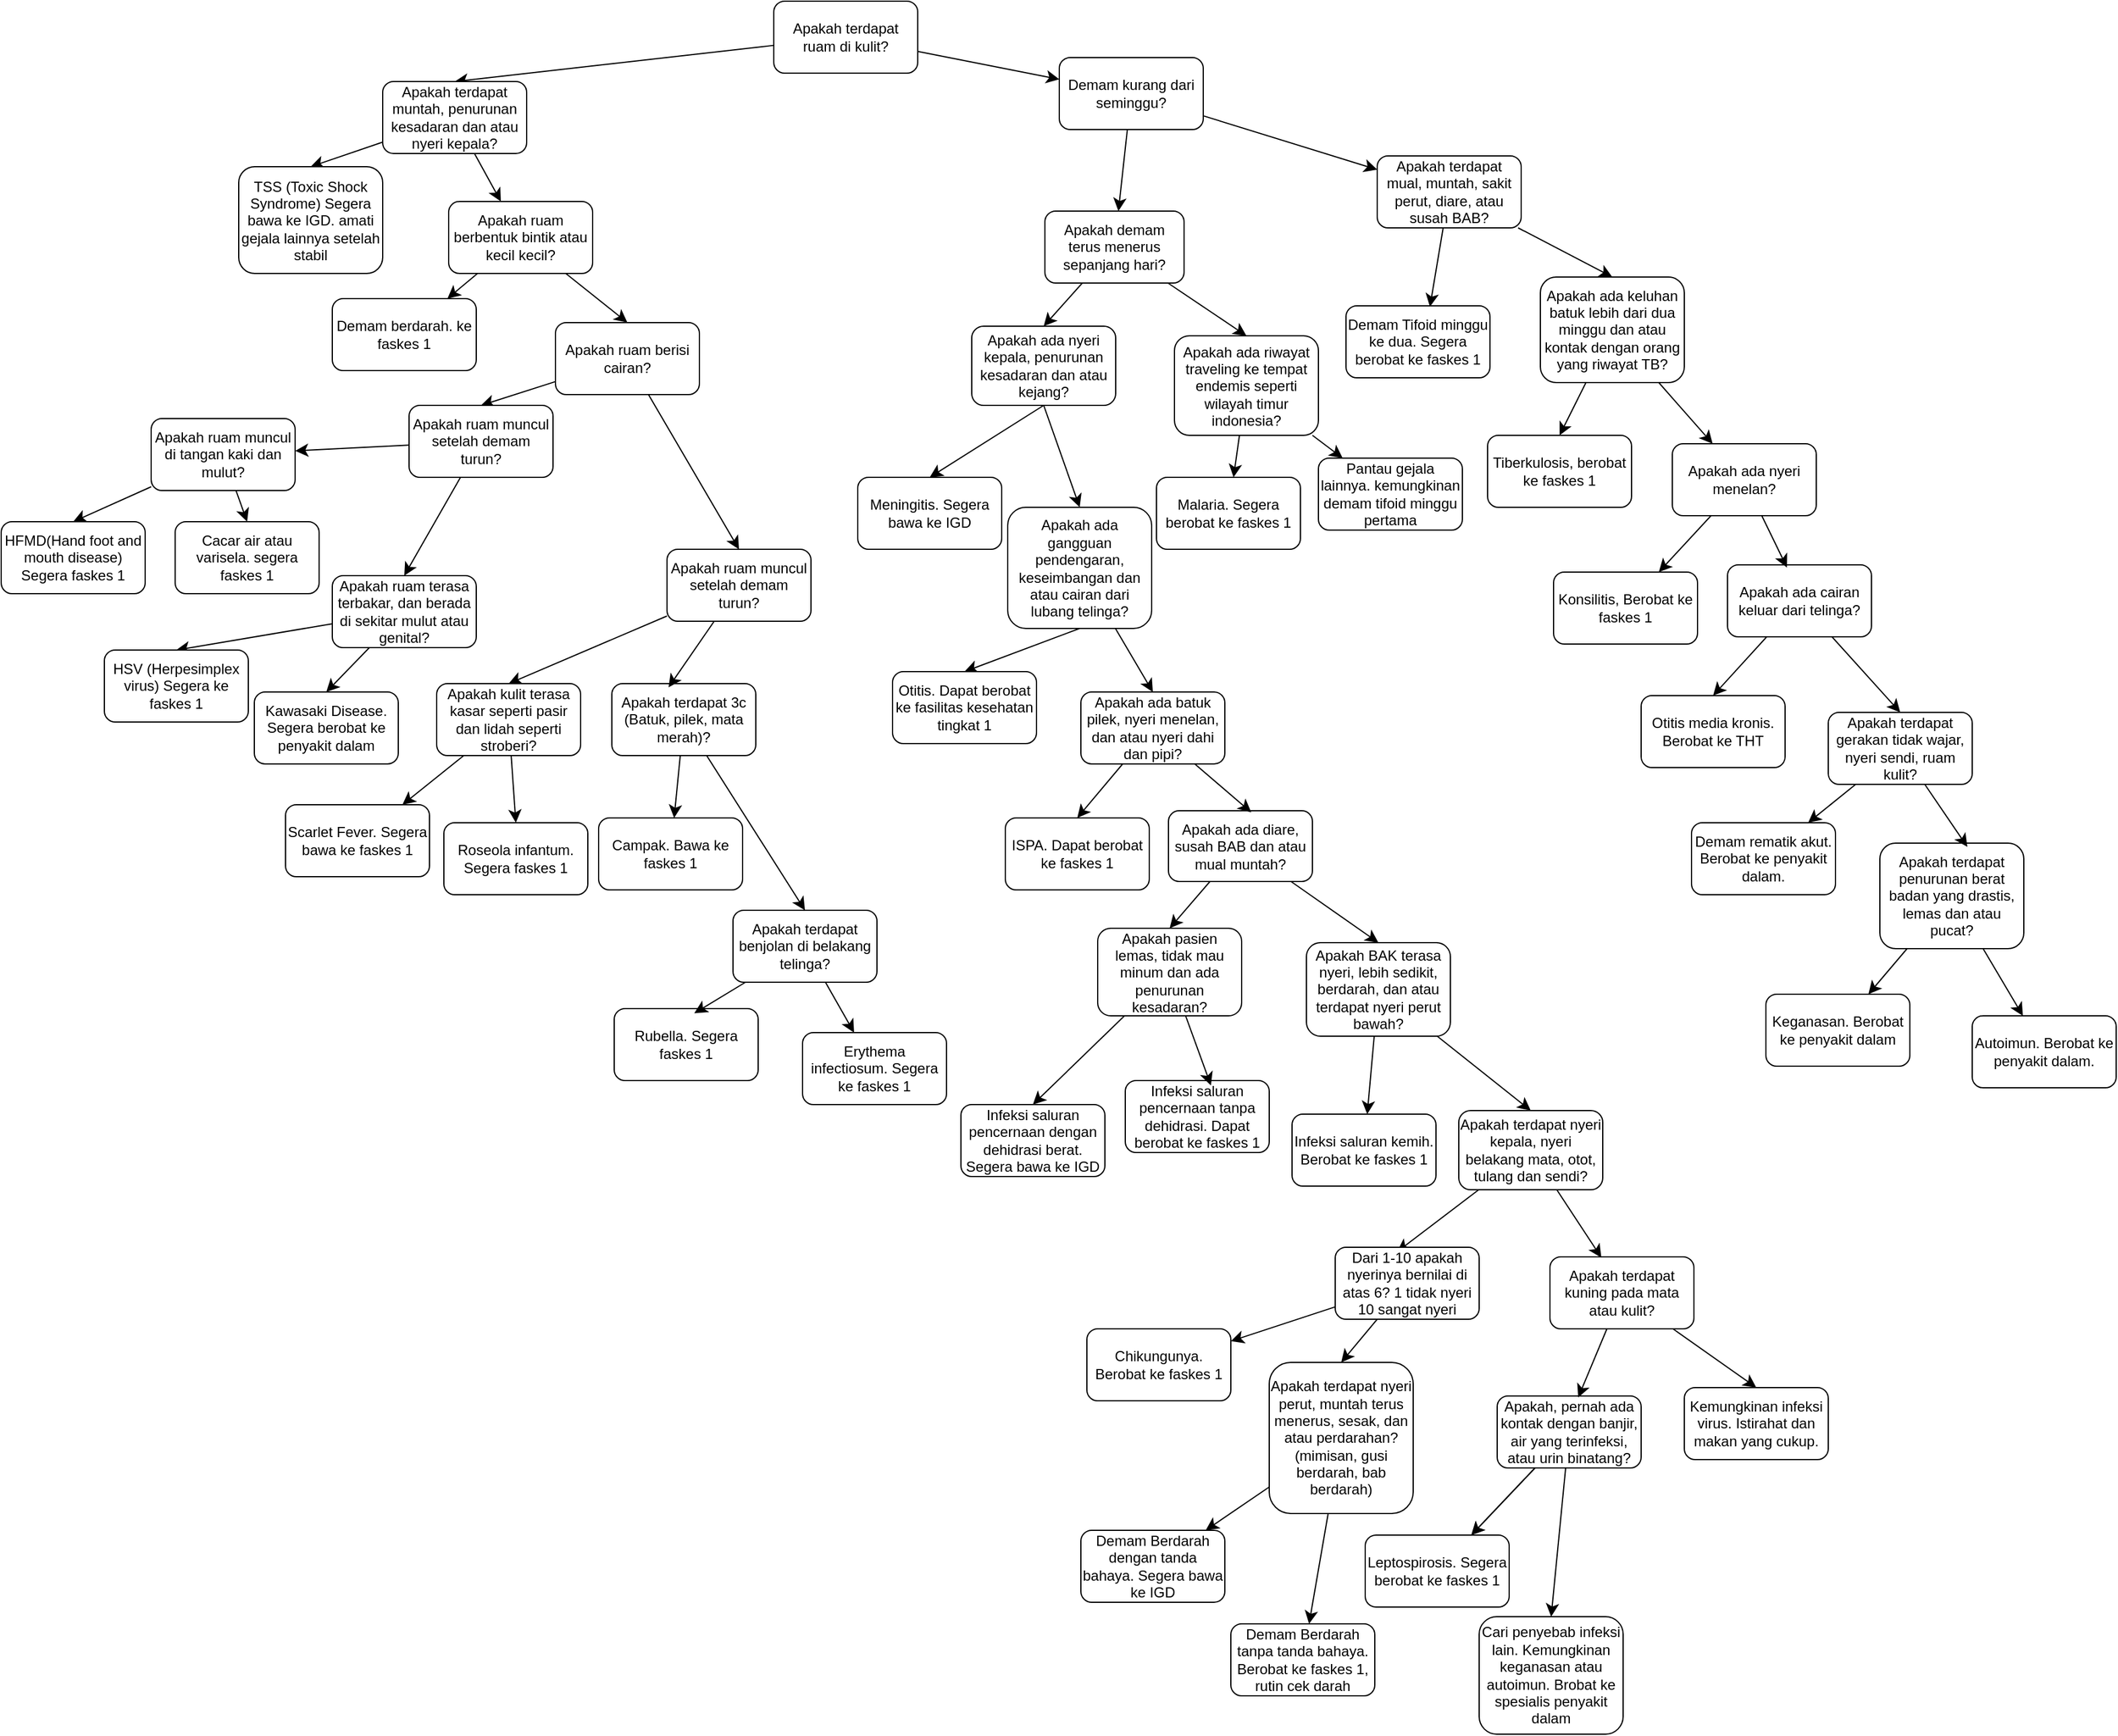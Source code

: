 <mxfile version="27.0.6">
  <diagram name="Page-1" id="hPRf1ZRXTt6KbThM8HfA">
    <mxGraphModel dx="2080" dy="1935" grid="0" gridSize="10" guides="1" tooltips="1" connect="1" arrows="1" fold="1" page="0" pageScale="1" pageWidth="850" pageHeight="1100" math="0" shadow="0">
      <root>
        <mxCell id="0" />
        <mxCell id="1" parent="0" />
        <mxCell id="6hVGUgSfzXovcDmSTl_J-77" style="edgeStyle=none;curved=1;rounded=0;orthogonalLoop=1;jettySize=auto;html=1;fontSize=12;startSize=8;endSize=8;" edge="1" parent="1" source="6hVGUgSfzXovcDmSTl_J-1" target="6hVGUgSfzXovcDmSTl_J-2">
          <mxGeometry relative="1" as="geometry" />
        </mxCell>
        <mxCell id="6hVGUgSfzXovcDmSTl_J-80" style="edgeStyle=none;curved=1;rounded=0;orthogonalLoop=1;jettySize=auto;html=1;fontSize=12;startSize=8;endSize=8;" edge="1" parent="1" source="6hVGUgSfzXovcDmSTl_J-1" target="6hVGUgSfzXovcDmSTl_J-78">
          <mxGeometry relative="1" as="geometry" />
        </mxCell>
        <mxCell id="6hVGUgSfzXovcDmSTl_J-1" value="Demam kurang dari seminggu?" style="rounded=1;whiteSpace=wrap;html=1;" vertex="1" parent="1">
          <mxGeometry x="137" y="-231" width="120" height="60" as="geometry" />
        </mxCell>
        <mxCell id="6hVGUgSfzXovcDmSTl_J-13" style="edgeStyle=none;curved=1;rounded=0;orthogonalLoop=1;jettySize=auto;html=1;entryX=0.5;entryY=0;entryDx=0;entryDy=0;fontSize=12;startSize=8;endSize=8;" edge="1" parent="1" source="6hVGUgSfzXovcDmSTl_J-2" target="6hVGUgSfzXovcDmSTl_J-12">
          <mxGeometry relative="1" as="geometry" />
        </mxCell>
        <mxCell id="6hVGUgSfzXovcDmSTl_J-66" style="edgeStyle=none;curved=1;rounded=0;orthogonalLoop=1;jettySize=auto;html=1;entryX=0.5;entryY=0;entryDx=0;entryDy=0;fontSize=12;startSize=8;endSize=8;" edge="1" parent="1" source="6hVGUgSfzXovcDmSTl_J-2" target="6hVGUgSfzXovcDmSTl_J-56">
          <mxGeometry relative="1" as="geometry" />
        </mxCell>
        <mxCell id="6hVGUgSfzXovcDmSTl_J-2" value="Apakah demam terus menerus sepanjang hari?" style="rounded=1;whiteSpace=wrap;html=1;" vertex="1" parent="1">
          <mxGeometry x="125" y="-103" width="116" height="60" as="geometry" />
        </mxCell>
        <mxCell id="6hVGUgSfzXovcDmSTl_J-16" style="edgeStyle=none;curved=1;rounded=0;orthogonalLoop=1;jettySize=auto;html=1;exitX=0.5;exitY=1;exitDx=0;exitDy=0;entryX=0.5;entryY=0;entryDx=0;entryDy=0;fontSize=12;startSize=8;endSize=8;" edge="1" parent="1" source="6hVGUgSfzXovcDmSTl_J-12" target="6hVGUgSfzXovcDmSTl_J-15">
          <mxGeometry relative="1" as="geometry" />
        </mxCell>
        <mxCell id="6hVGUgSfzXovcDmSTl_J-18" style="edgeStyle=none;curved=1;rounded=0;orthogonalLoop=1;jettySize=auto;html=1;entryX=0.5;entryY=0;entryDx=0;entryDy=0;fontSize=12;startSize=8;endSize=8;exitX=0.5;exitY=1;exitDx=0;exitDy=0;" edge="1" parent="1" source="6hVGUgSfzXovcDmSTl_J-12" target="6hVGUgSfzXovcDmSTl_J-17">
          <mxGeometry relative="1" as="geometry" />
        </mxCell>
        <mxCell id="6hVGUgSfzXovcDmSTl_J-12" value="Apakah ada nyeri kepala, penurunan kesadaran dan atau kejang?" style="rounded=1;whiteSpace=wrap;html=1;" vertex="1" parent="1">
          <mxGeometry x="64" y="-7" width="120" height="66" as="geometry" />
        </mxCell>
        <mxCell id="6hVGUgSfzXovcDmSTl_J-15" value="Meningitis. Segera bawa ke IGD" style="rounded=1;whiteSpace=wrap;html=1;" vertex="1" parent="1">
          <mxGeometry x="-31" y="119" width="120" height="60" as="geometry" />
        </mxCell>
        <mxCell id="6hVGUgSfzXovcDmSTl_J-20" style="edgeStyle=none;curved=1;rounded=0;orthogonalLoop=1;jettySize=auto;html=1;entryX=0.5;entryY=0;entryDx=0;entryDy=0;fontSize=12;startSize=8;endSize=8;exitX=0.5;exitY=1;exitDx=0;exitDy=0;" edge="1" parent="1" source="6hVGUgSfzXovcDmSTl_J-17" target="6hVGUgSfzXovcDmSTl_J-19">
          <mxGeometry relative="1" as="geometry" />
        </mxCell>
        <mxCell id="6hVGUgSfzXovcDmSTl_J-17" value="Apakah ada gangguan pendengaran, keseimbangan dan atau cairan dari lubang telinga?" style="rounded=1;whiteSpace=wrap;html=1;" vertex="1" parent="1">
          <mxGeometry x="94" y="144" width="120" height="101" as="geometry" />
        </mxCell>
        <mxCell id="6hVGUgSfzXovcDmSTl_J-19" value="Otitis. Dapat berobat ke fasilitas kesehatan tingkat 1" style="rounded=1;whiteSpace=wrap;html=1;" vertex="1" parent="1">
          <mxGeometry x="-2" y="281" width="120" height="60" as="geometry" />
        </mxCell>
        <mxCell id="6hVGUgSfzXovcDmSTl_J-24" style="edgeStyle=none;curved=1;rounded=0;orthogonalLoop=1;jettySize=auto;html=1;entryX=0.5;entryY=0;entryDx=0;entryDy=0;fontSize=12;startSize=8;endSize=8;" edge="1" parent="1" source="6hVGUgSfzXovcDmSTl_J-21" target="6hVGUgSfzXovcDmSTl_J-22">
          <mxGeometry relative="1" as="geometry" />
        </mxCell>
        <mxCell id="6hVGUgSfzXovcDmSTl_J-21" value="Apakah ada batuk pilek, nyeri menelan, dan atau nyeri dahi dan pipi?" style="rounded=1;whiteSpace=wrap;html=1;" vertex="1" parent="1">
          <mxGeometry x="155" y="298" width="120" height="60" as="geometry" />
        </mxCell>
        <mxCell id="6hVGUgSfzXovcDmSTl_J-22" value="ISPA. Dapat berobat ke faskes 1" style="rounded=1;whiteSpace=wrap;html=1;" vertex="1" parent="1">
          <mxGeometry x="92" y="403" width="120" height="60" as="geometry" />
        </mxCell>
        <mxCell id="6hVGUgSfzXovcDmSTl_J-23" style="edgeStyle=none;curved=1;rounded=0;orthogonalLoop=1;jettySize=auto;html=1;fontSize=12;startSize=8;endSize=8;entryX=0.5;entryY=0;entryDx=0;entryDy=0;" edge="1" parent="1" source="6hVGUgSfzXovcDmSTl_J-17" target="6hVGUgSfzXovcDmSTl_J-21">
          <mxGeometry relative="1" as="geometry">
            <mxPoint x="185" y="423" as="targetPoint" />
          </mxGeometry>
        </mxCell>
        <mxCell id="6hVGUgSfzXovcDmSTl_J-33" style="edgeStyle=none;curved=1;rounded=0;orthogonalLoop=1;jettySize=auto;html=1;entryX=0.5;entryY=0;entryDx=0;entryDy=0;fontSize=12;startSize=8;endSize=8;" edge="1" parent="1" source="6hVGUgSfzXovcDmSTl_J-25" target="6hVGUgSfzXovcDmSTl_J-26">
          <mxGeometry relative="1" as="geometry" />
        </mxCell>
        <mxCell id="6hVGUgSfzXovcDmSTl_J-35" style="edgeStyle=none;curved=1;rounded=0;orthogonalLoop=1;jettySize=auto;html=1;entryX=0.5;entryY=0;entryDx=0;entryDy=0;fontSize=12;startSize=8;endSize=8;" edge="1" parent="1" source="6hVGUgSfzXovcDmSTl_J-25" target="6hVGUgSfzXovcDmSTl_J-34">
          <mxGeometry relative="1" as="geometry" />
        </mxCell>
        <mxCell id="6hVGUgSfzXovcDmSTl_J-25" value="Apakah ada diare, susah BAB dan atau mual muntah?" style="rounded=1;whiteSpace=wrap;html=1;" vertex="1" parent="1">
          <mxGeometry x="228" y="397" width="120" height="59" as="geometry" />
        </mxCell>
        <mxCell id="6hVGUgSfzXovcDmSTl_J-30" style="edgeStyle=none;curved=1;rounded=0;orthogonalLoop=1;jettySize=auto;html=1;entryX=0.5;entryY=0;entryDx=0;entryDy=0;fontSize=12;startSize=8;endSize=8;" edge="1" parent="1" source="6hVGUgSfzXovcDmSTl_J-26" target="6hVGUgSfzXovcDmSTl_J-27">
          <mxGeometry relative="1" as="geometry" />
        </mxCell>
        <mxCell id="6hVGUgSfzXovcDmSTl_J-26" value="Apakah pasien lemas, tidak mau minum dan ada penurunan kesadaran?" style="rounded=1;whiteSpace=wrap;html=1;" vertex="1" parent="1">
          <mxGeometry x="169" y="495" width="120" height="73" as="geometry" />
        </mxCell>
        <mxCell id="6hVGUgSfzXovcDmSTl_J-27" value="Infeksi saluran pencernaan dengan dehidrasi berat. Segera bawa ke IGD" style="rounded=1;whiteSpace=wrap;html=1;" vertex="1" parent="1">
          <mxGeometry x="55" y="642" width="120" height="60" as="geometry" />
        </mxCell>
        <mxCell id="6hVGUgSfzXovcDmSTl_J-28" style="edgeStyle=none;curved=1;rounded=0;orthogonalLoop=1;jettySize=auto;html=1;entryX=0.575;entryY=0.023;entryDx=0;entryDy=0;entryPerimeter=0;fontSize=12;startSize=8;endSize=8;" edge="1" parent="1" source="6hVGUgSfzXovcDmSTl_J-21" target="6hVGUgSfzXovcDmSTl_J-25">
          <mxGeometry relative="1" as="geometry" />
        </mxCell>
        <mxCell id="6hVGUgSfzXovcDmSTl_J-29" value="Infeksi saluran pencernaan tanpa dehidrasi. Dapat berobat ke faskes 1" style="rounded=1;whiteSpace=wrap;html=1;" vertex="1" parent="1">
          <mxGeometry x="192" y="622" width="120" height="60" as="geometry" />
        </mxCell>
        <mxCell id="6hVGUgSfzXovcDmSTl_J-31" style="edgeStyle=none;curved=1;rounded=0;orthogonalLoop=1;jettySize=auto;html=1;entryX=0.595;entryY=0.067;entryDx=0;entryDy=0;entryPerimeter=0;fontSize=12;startSize=8;endSize=8;" edge="1" parent="1" source="6hVGUgSfzXovcDmSTl_J-26" target="6hVGUgSfzXovcDmSTl_J-29">
          <mxGeometry relative="1" as="geometry" />
        </mxCell>
        <mxCell id="6hVGUgSfzXovcDmSTl_J-37" style="edgeStyle=none;curved=1;rounded=0;orthogonalLoop=1;jettySize=auto;html=1;fontSize=12;startSize=8;endSize=8;" edge="1" parent="1" source="6hVGUgSfzXovcDmSTl_J-34" target="6hVGUgSfzXovcDmSTl_J-36">
          <mxGeometry relative="1" as="geometry" />
        </mxCell>
        <mxCell id="6hVGUgSfzXovcDmSTl_J-39" style="edgeStyle=none;curved=1;rounded=0;orthogonalLoop=1;jettySize=auto;html=1;entryX=0.5;entryY=0;entryDx=0;entryDy=0;fontSize=12;startSize=8;endSize=8;" edge="1" parent="1" source="6hVGUgSfzXovcDmSTl_J-34" target="6hVGUgSfzXovcDmSTl_J-38">
          <mxGeometry relative="1" as="geometry" />
        </mxCell>
        <mxCell id="6hVGUgSfzXovcDmSTl_J-34" value="Apakah BAK terasa nyeri, lebih sedikit, berdarah, dan atau terdapat nyeri perut bawah?" style="rounded=1;whiteSpace=wrap;html=1;" vertex="1" parent="1">
          <mxGeometry x="343" y="507" width="120" height="78" as="geometry" />
        </mxCell>
        <mxCell id="6hVGUgSfzXovcDmSTl_J-36" value="Infeksi saluran kemih. Berobat ke faskes 1" style="rounded=1;whiteSpace=wrap;html=1;" vertex="1" parent="1">
          <mxGeometry x="331" y="650" width="120" height="60" as="geometry" />
        </mxCell>
        <mxCell id="6hVGUgSfzXovcDmSTl_J-41" value="" style="edgeStyle=none;curved=1;rounded=0;orthogonalLoop=1;jettySize=auto;html=1;fontSize=12;startSize=8;endSize=8;entryX=0.43;entryY=0.063;entryDx=0;entryDy=0;entryPerimeter=0;" edge="1" parent="1" source="6hVGUgSfzXovcDmSTl_J-38" target="6hVGUgSfzXovcDmSTl_J-40">
          <mxGeometry relative="1" as="geometry" />
        </mxCell>
        <mxCell id="6hVGUgSfzXovcDmSTl_J-38" value="Apakah terdapat nyeri kepala, nyeri belakang mata, otot, tulang dan sendi?" style="rounded=1;whiteSpace=wrap;html=1;" vertex="1" parent="1">
          <mxGeometry x="470" y="647" width="120" height="66" as="geometry" />
        </mxCell>
        <mxCell id="6hVGUgSfzXovcDmSTl_J-43" value="" style="edgeStyle=none;curved=1;rounded=0;orthogonalLoop=1;jettySize=auto;html=1;fontSize=12;startSize=8;endSize=8;" edge="1" parent="1" source="6hVGUgSfzXovcDmSTl_J-40" target="6hVGUgSfzXovcDmSTl_J-42">
          <mxGeometry relative="1" as="geometry" />
        </mxCell>
        <mxCell id="6hVGUgSfzXovcDmSTl_J-47" style="edgeStyle=none;curved=1;rounded=0;orthogonalLoop=1;jettySize=auto;html=1;entryX=0.5;entryY=0;entryDx=0;entryDy=0;fontSize=12;startSize=8;endSize=8;" edge="1" parent="1" source="6hVGUgSfzXovcDmSTl_J-40" target="6hVGUgSfzXovcDmSTl_J-44">
          <mxGeometry relative="1" as="geometry" />
        </mxCell>
        <mxCell id="6hVGUgSfzXovcDmSTl_J-40" value="Dari 1-10 apakah nyerinya bernilai di atas 6? 1 tidak nyeri 10 sangat nyeri" style="rounded=1;whiteSpace=wrap;html=1;" vertex="1" parent="1">
          <mxGeometry x="367" y="761" width="120" height="60" as="geometry" />
        </mxCell>
        <mxCell id="6hVGUgSfzXovcDmSTl_J-42" value="Chikungunya. Berobat ke faskes 1" style="whiteSpace=wrap;html=1;rounded=1;" vertex="1" parent="1">
          <mxGeometry x="160" y="829" width="120" height="60" as="geometry" />
        </mxCell>
        <mxCell id="6hVGUgSfzXovcDmSTl_J-46" value="" style="edgeStyle=none;curved=1;rounded=0;orthogonalLoop=1;jettySize=auto;html=1;fontSize=12;startSize=8;endSize=8;" edge="1" parent="1" source="6hVGUgSfzXovcDmSTl_J-44" target="6hVGUgSfzXovcDmSTl_J-45">
          <mxGeometry relative="1" as="geometry" />
        </mxCell>
        <mxCell id="6hVGUgSfzXovcDmSTl_J-49" style="edgeStyle=none;curved=1;rounded=0;orthogonalLoop=1;jettySize=auto;html=1;fontSize=12;startSize=8;endSize=8;" edge="1" parent="1" source="6hVGUgSfzXovcDmSTl_J-44" target="6hVGUgSfzXovcDmSTl_J-48">
          <mxGeometry relative="1" as="geometry" />
        </mxCell>
        <mxCell id="6hVGUgSfzXovcDmSTl_J-44" value="Apakah terdapat nyeri perut, muntah terus menerus, sesak, dan atau perdarahan?(mimisan, gusi berdarah, bab berdarah)" style="rounded=1;whiteSpace=wrap;html=1;" vertex="1" parent="1">
          <mxGeometry x="312" y="857" width="120" height="126" as="geometry" />
        </mxCell>
        <mxCell id="6hVGUgSfzXovcDmSTl_J-45" value="Demam Berdarah dengan tanda bahaya. Segera bawa ke IGD" style="whiteSpace=wrap;html=1;rounded=1;" vertex="1" parent="1">
          <mxGeometry x="155" y="997" width="120" height="60" as="geometry" />
        </mxCell>
        <mxCell id="6hVGUgSfzXovcDmSTl_J-48" value="Demam Berdarah tanpa tanda bahaya. Berobat ke faskes 1, rutin cek darah" style="rounded=1;whiteSpace=wrap;html=1;" vertex="1" parent="1">
          <mxGeometry x="280" y="1075" width="120" height="60" as="geometry" />
        </mxCell>
        <mxCell id="6hVGUgSfzXovcDmSTl_J-74" style="edgeStyle=none;curved=1;rounded=0;orthogonalLoop=1;jettySize=auto;html=1;entryX=0.5;entryY=0;entryDx=0;entryDy=0;fontSize=12;startSize=8;endSize=8;" edge="1" parent="1" source="6hVGUgSfzXovcDmSTl_J-50" target="6hVGUgSfzXovcDmSTl_J-73">
          <mxGeometry relative="1" as="geometry" />
        </mxCell>
        <mxCell id="6hVGUgSfzXovcDmSTl_J-50" value="Apakah terdapat kuning pada mata atau kulit?" style="rounded=1;whiteSpace=wrap;html=1;" vertex="1" parent="1">
          <mxGeometry x="546" y="769" width="120" height="60" as="geometry" />
        </mxCell>
        <mxCell id="6hVGUgSfzXovcDmSTl_J-51" style="edgeStyle=none;curved=1;rounded=0;orthogonalLoop=1;jettySize=auto;html=1;entryX=0.357;entryY=0.01;entryDx=0;entryDy=0;entryPerimeter=0;fontSize=12;startSize=8;endSize=8;" edge="1" parent="1" source="6hVGUgSfzXovcDmSTl_J-38" target="6hVGUgSfzXovcDmSTl_J-50">
          <mxGeometry relative="1" as="geometry" />
        </mxCell>
        <mxCell id="6hVGUgSfzXovcDmSTl_J-55" style="edgeStyle=none;curved=1;rounded=0;orthogonalLoop=1;jettySize=auto;html=1;fontSize=12;startSize=8;endSize=8;" edge="1" parent="1" source="6hVGUgSfzXovcDmSTl_J-52" target="6hVGUgSfzXovcDmSTl_J-53">
          <mxGeometry relative="1" as="geometry" />
        </mxCell>
        <mxCell id="6hVGUgSfzXovcDmSTl_J-63" value="" style="edgeStyle=none;curved=1;rounded=0;orthogonalLoop=1;jettySize=auto;html=1;fontSize=12;startSize=8;endSize=8;" edge="1" parent="1" source="6hVGUgSfzXovcDmSTl_J-52" target="6hVGUgSfzXovcDmSTl_J-53">
          <mxGeometry relative="1" as="geometry" />
        </mxCell>
        <mxCell id="6hVGUgSfzXovcDmSTl_J-65" style="edgeStyle=none;curved=1;rounded=0;orthogonalLoop=1;jettySize=auto;html=1;entryX=0.5;entryY=0;entryDx=0;entryDy=0;fontSize=12;startSize=8;endSize=8;" edge="1" parent="1" source="6hVGUgSfzXovcDmSTl_J-52" target="6hVGUgSfzXovcDmSTl_J-64">
          <mxGeometry relative="1" as="geometry" />
        </mxCell>
        <mxCell id="6hVGUgSfzXovcDmSTl_J-52" value="Apakah, pernah ada kontak dengan banjir, air yang terinfeksi, atau urin binatang?" style="rounded=1;whiteSpace=wrap;html=1;" vertex="1" parent="1">
          <mxGeometry x="502" y="885" width="120" height="60" as="geometry" />
        </mxCell>
        <mxCell id="6hVGUgSfzXovcDmSTl_J-53" value="Leptospirosis. Segera berobat ke faskes 1" style="rounded=1;whiteSpace=wrap;html=1;" vertex="1" parent="1">
          <mxGeometry x="392" y="1001" width="120" height="60" as="geometry" />
        </mxCell>
        <mxCell id="6hVGUgSfzXovcDmSTl_J-54" style="edgeStyle=none;curved=1;rounded=0;orthogonalLoop=1;jettySize=auto;html=1;entryX=0.563;entryY=0.02;entryDx=0;entryDy=0;entryPerimeter=0;fontSize=12;startSize=8;endSize=8;" edge="1" parent="1" source="6hVGUgSfzXovcDmSTl_J-50" target="6hVGUgSfzXovcDmSTl_J-52">
          <mxGeometry relative="1" as="geometry" />
        </mxCell>
        <mxCell id="6hVGUgSfzXovcDmSTl_J-60" value="" style="edgeStyle=none;curved=1;rounded=0;orthogonalLoop=1;jettySize=auto;html=1;fontSize=12;startSize=8;endSize=8;" edge="1" parent="1" source="6hVGUgSfzXovcDmSTl_J-56" target="6hVGUgSfzXovcDmSTl_J-59">
          <mxGeometry relative="1" as="geometry" />
        </mxCell>
        <mxCell id="6hVGUgSfzXovcDmSTl_J-68" style="edgeStyle=none;curved=1;rounded=0;orthogonalLoop=1;jettySize=auto;html=1;fontSize=12;startSize=8;endSize=8;" edge="1" parent="1" source="6hVGUgSfzXovcDmSTl_J-56" target="6hVGUgSfzXovcDmSTl_J-67">
          <mxGeometry relative="1" as="geometry" />
        </mxCell>
        <mxCell id="6hVGUgSfzXovcDmSTl_J-56" value="Apakah ada riwayat traveling ke tempat endemis seperti wilayah timur indonesia?" style="rounded=1;whiteSpace=wrap;html=1;" vertex="1" parent="1">
          <mxGeometry x="233" y="1" width="120" height="83" as="geometry" />
        </mxCell>
        <mxCell id="6hVGUgSfzXovcDmSTl_J-59" value="Malaria. Segera berobat ke faskes 1" style="whiteSpace=wrap;html=1;rounded=1;" vertex="1" parent="1">
          <mxGeometry x="218" y="119" width="120" height="60" as="geometry" />
        </mxCell>
        <mxCell id="6hVGUgSfzXovcDmSTl_J-64" value="Cari penyebab infeksi lain. Kemungkinan keganasan atau autoimun. Brobat ke spesialis penyakit dalam" style="rounded=1;whiteSpace=wrap;html=1;" vertex="1" parent="1">
          <mxGeometry x="487" y="1069" width="120" height="98" as="geometry" />
        </mxCell>
        <mxCell id="6hVGUgSfzXovcDmSTl_J-67" value="Pantau gejala lainnya. kemungkinan demam tifoid minggu pertama" style="rounded=1;whiteSpace=wrap;html=1;" vertex="1" parent="1">
          <mxGeometry x="353" y="103" width="120" height="60" as="geometry" />
        </mxCell>
        <mxCell id="6hVGUgSfzXovcDmSTl_J-76" style="edgeStyle=none;curved=1;rounded=0;orthogonalLoop=1;jettySize=auto;html=1;fontSize=12;startSize=8;endSize=8;" edge="1" parent="1" source="6hVGUgSfzXovcDmSTl_J-69" target="6hVGUgSfzXovcDmSTl_J-1">
          <mxGeometry relative="1" as="geometry" />
        </mxCell>
        <mxCell id="6hVGUgSfzXovcDmSTl_J-104" style="edgeStyle=none;curved=1;rounded=0;orthogonalLoop=1;jettySize=auto;html=1;entryX=0.5;entryY=0;entryDx=0;entryDy=0;fontSize=12;startSize=8;endSize=8;" edge="1" parent="1" source="6hVGUgSfzXovcDmSTl_J-69" target="6hVGUgSfzXovcDmSTl_J-70">
          <mxGeometry relative="1" as="geometry" />
        </mxCell>
        <mxCell id="6hVGUgSfzXovcDmSTl_J-69" value="Apakah terdapat ruam di kulit?" style="rounded=1;whiteSpace=wrap;html=1;" vertex="1" parent="1">
          <mxGeometry x="-101" y="-278" width="120" height="60" as="geometry" />
        </mxCell>
        <mxCell id="6hVGUgSfzXovcDmSTl_J-106" style="edgeStyle=none;curved=1;rounded=0;orthogonalLoop=1;jettySize=auto;html=1;entryX=0.5;entryY=0;entryDx=0;entryDy=0;fontSize=12;startSize=8;endSize=8;" edge="1" parent="1" source="6hVGUgSfzXovcDmSTl_J-70" target="6hVGUgSfzXovcDmSTl_J-105">
          <mxGeometry relative="1" as="geometry" />
        </mxCell>
        <mxCell id="6hVGUgSfzXovcDmSTl_J-108" style="edgeStyle=none;curved=1;rounded=0;orthogonalLoop=1;jettySize=auto;html=1;fontSize=12;startSize=8;endSize=8;" edge="1" parent="1" source="6hVGUgSfzXovcDmSTl_J-70" target="6hVGUgSfzXovcDmSTl_J-107">
          <mxGeometry relative="1" as="geometry" />
        </mxCell>
        <mxCell id="6hVGUgSfzXovcDmSTl_J-70" value="Apakah terdapat muntah, penurunan kesadaran dan atau nyeri kepala?" style="rounded=1;whiteSpace=wrap;html=1;" vertex="1" parent="1">
          <mxGeometry x="-427" y="-211" width="120" height="60" as="geometry" />
        </mxCell>
        <mxCell id="6hVGUgSfzXovcDmSTl_J-73" value="Kemungkinan infeksi virus. Istirahat dan makan yang cukup." style="rounded=1;whiteSpace=wrap;html=1;" vertex="1" parent="1">
          <mxGeometry x="658" y="878" width="120" height="60" as="geometry" />
        </mxCell>
        <mxCell id="6hVGUgSfzXovcDmSTl_J-83" style="edgeStyle=none;curved=1;rounded=0;orthogonalLoop=1;jettySize=auto;html=1;entryX=0.5;entryY=0;entryDx=0;entryDy=0;fontSize=12;startSize=8;endSize=8;" edge="1" parent="1" source="6hVGUgSfzXovcDmSTl_J-78" target="6hVGUgSfzXovcDmSTl_J-82">
          <mxGeometry relative="1" as="geometry" />
        </mxCell>
        <mxCell id="6hVGUgSfzXovcDmSTl_J-78" value="Apakah terdapat mual, muntah, sakit perut, diare, atau susah BAB?" style="rounded=1;whiteSpace=wrap;html=1;" vertex="1" parent="1">
          <mxGeometry x="402" y="-149" width="120" height="60" as="geometry" />
        </mxCell>
        <mxCell id="6hVGUgSfzXovcDmSTl_J-79" value="Demam Tifoid minggu ke dua. Segera berobat ke faskes 1" style="rounded=1;whiteSpace=wrap;html=1;" vertex="1" parent="1">
          <mxGeometry x="376" y="-24" width="120" height="60" as="geometry" />
        </mxCell>
        <mxCell id="6hVGUgSfzXovcDmSTl_J-81" style="edgeStyle=none;curved=1;rounded=0;orthogonalLoop=1;jettySize=auto;html=1;entryX=0.583;entryY=0.013;entryDx=0;entryDy=0;entryPerimeter=0;fontSize=12;startSize=8;endSize=8;" edge="1" parent="1" source="6hVGUgSfzXovcDmSTl_J-78" target="6hVGUgSfzXovcDmSTl_J-79">
          <mxGeometry relative="1" as="geometry" />
        </mxCell>
        <mxCell id="6hVGUgSfzXovcDmSTl_J-85" style="edgeStyle=none;curved=1;rounded=0;orthogonalLoop=1;jettySize=auto;html=1;entryX=0.5;entryY=0;entryDx=0;entryDy=0;fontSize=12;startSize=8;endSize=8;" edge="1" parent="1" source="6hVGUgSfzXovcDmSTl_J-82" target="6hVGUgSfzXovcDmSTl_J-84">
          <mxGeometry relative="1" as="geometry" />
        </mxCell>
        <mxCell id="6hVGUgSfzXovcDmSTl_J-87" style="edgeStyle=none;curved=1;rounded=0;orthogonalLoop=1;jettySize=auto;html=1;fontSize=12;startSize=8;endSize=8;" edge="1" parent="1" source="6hVGUgSfzXovcDmSTl_J-82" target="6hVGUgSfzXovcDmSTl_J-86">
          <mxGeometry relative="1" as="geometry" />
        </mxCell>
        <mxCell id="6hVGUgSfzXovcDmSTl_J-82" value="Apakah ada keluhan batuk lebih dari dua minggu dan atau kontak dengan orang yang riwayat TB?" style="rounded=1;whiteSpace=wrap;html=1;" vertex="1" parent="1">
          <mxGeometry x="538" y="-48" width="120" height="88" as="geometry" />
        </mxCell>
        <mxCell id="6hVGUgSfzXovcDmSTl_J-84" value="Tiberkulosis, berobat ke faskes 1" style="rounded=1;whiteSpace=wrap;html=1;" vertex="1" parent="1">
          <mxGeometry x="494" y="84" width="120" height="60" as="geometry" />
        </mxCell>
        <mxCell id="6hVGUgSfzXovcDmSTl_J-89" style="edgeStyle=none;curved=1;rounded=0;orthogonalLoop=1;jettySize=auto;html=1;fontSize=12;startSize=8;endSize=8;" edge="1" parent="1" source="6hVGUgSfzXovcDmSTl_J-86" target="6hVGUgSfzXovcDmSTl_J-88">
          <mxGeometry relative="1" as="geometry" />
        </mxCell>
        <mxCell id="6hVGUgSfzXovcDmSTl_J-86" value="Apakah ada nyeri menelan?" style="rounded=1;whiteSpace=wrap;html=1;" vertex="1" parent="1">
          <mxGeometry x="648" y="91" width="120" height="60" as="geometry" />
        </mxCell>
        <mxCell id="6hVGUgSfzXovcDmSTl_J-88" value="Konsilitis, Berobat ke faskes 1" style="rounded=1;whiteSpace=wrap;html=1;" vertex="1" parent="1">
          <mxGeometry x="549" y="198" width="120" height="60" as="geometry" />
        </mxCell>
        <mxCell id="6hVGUgSfzXovcDmSTl_J-93" style="edgeStyle=none;curved=1;rounded=0;orthogonalLoop=1;jettySize=auto;html=1;entryX=0.5;entryY=0;entryDx=0;entryDy=0;fontSize=12;startSize=8;endSize=8;" edge="1" parent="1" source="6hVGUgSfzXovcDmSTl_J-90" target="6hVGUgSfzXovcDmSTl_J-92">
          <mxGeometry relative="1" as="geometry" />
        </mxCell>
        <mxCell id="6hVGUgSfzXovcDmSTl_J-97" style="edgeStyle=none;curved=1;rounded=0;orthogonalLoop=1;jettySize=auto;html=1;entryX=0.5;entryY=0;entryDx=0;entryDy=0;fontSize=12;startSize=8;endSize=8;" edge="1" parent="1" source="6hVGUgSfzXovcDmSTl_J-90" target="6hVGUgSfzXovcDmSTl_J-94">
          <mxGeometry relative="1" as="geometry" />
        </mxCell>
        <mxCell id="6hVGUgSfzXovcDmSTl_J-90" value="Apakah ada cairan keluar dari telinga?" style="rounded=1;whiteSpace=wrap;html=1;" vertex="1" parent="1">
          <mxGeometry x="694" y="192" width="120" height="60" as="geometry" />
        </mxCell>
        <mxCell id="6hVGUgSfzXovcDmSTl_J-91" style="edgeStyle=none;curved=1;rounded=0;orthogonalLoop=1;jettySize=auto;html=1;entryX=0.413;entryY=0.037;entryDx=0;entryDy=0;entryPerimeter=0;fontSize=12;startSize=8;endSize=8;" edge="1" parent="1" source="6hVGUgSfzXovcDmSTl_J-86" target="6hVGUgSfzXovcDmSTl_J-90">
          <mxGeometry relative="1" as="geometry" />
        </mxCell>
        <mxCell id="6hVGUgSfzXovcDmSTl_J-92" value="Otitis media kronis. Berobat ke THT" style="rounded=1;whiteSpace=wrap;html=1;" vertex="1" parent="1">
          <mxGeometry x="622" y="301" width="120" height="60" as="geometry" />
        </mxCell>
        <mxCell id="6hVGUgSfzXovcDmSTl_J-96" value="" style="edgeStyle=none;curved=1;rounded=0;orthogonalLoop=1;jettySize=auto;html=1;fontSize=12;startSize=8;endSize=8;" edge="1" parent="1" source="6hVGUgSfzXovcDmSTl_J-94" target="6hVGUgSfzXovcDmSTl_J-95">
          <mxGeometry relative="1" as="geometry" />
        </mxCell>
        <mxCell id="6hVGUgSfzXovcDmSTl_J-94" value="Apakah terdapat gerakan tidak wajar, nyeri sendi, ruam kulit?" style="rounded=1;whiteSpace=wrap;html=1;" vertex="1" parent="1">
          <mxGeometry x="778" y="315" width="120" height="60" as="geometry" />
        </mxCell>
        <mxCell id="6hVGUgSfzXovcDmSTl_J-95" value="Demam rematik akut. Berobat ke penyakit dalam." style="whiteSpace=wrap;html=1;rounded=1;" vertex="1" parent="1">
          <mxGeometry x="664" y="407" width="120" height="60" as="geometry" />
        </mxCell>
        <mxCell id="6hVGUgSfzXovcDmSTl_J-102" style="edgeStyle=none;curved=1;rounded=0;orthogonalLoop=1;jettySize=auto;html=1;fontSize=12;startSize=8;endSize=8;" edge="1" parent="1" source="6hVGUgSfzXovcDmSTl_J-98" target="6hVGUgSfzXovcDmSTl_J-100">
          <mxGeometry relative="1" as="geometry" />
        </mxCell>
        <mxCell id="6hVGUgSfzXovcDmSTl_J-103" style="edgeStyle=none;curved=1;rounded=0;orthogonalLoop=1;jettySize=auto;html=1;fontSize=12;startSize=8;endSize=8;" edge="1" parent="1" source="6hVGUgSfzXovcDmSTl_J-98" target="6hVGUgSfzXovcDmSTl_J-101">
          <mxGeometry relative="1" as="geometry" />
        </mxCell>
        <mxCell id="6hVGUgSfzXovcDmSTl_J-98" value="Apakah terdapat penurunan berat badan yang drastis, lemas dan atau pucat?" style="rounded=1;whiteSpace=wrap;html=1;" vertex="1" parent="1">
          <mxGeometry x="821" y="424" width="120" height="88" as="geometry" />
        </mxCell>
        <mxCell id="6hVGUgSfzXovcDmSTl_J-99" style="edgeStyle=none;curved=1;rounded=0;orthogonalLoop=1;jettySize=auto;html=1;entryX=0.608;entryY=0.036;entryDx=0;entryDy=0;entryPerimeter=0;fontSize=12;startSize=8;endSize=8;" edge="1" parent="1" source="6hVGUgSfzXovcDmSTl_J-94" target="6hVGUgSfzXovcDmSTl_J-98">
          <mxGeometry relative="1" as="geometry" />
        </mxCell>
        <mxCell id="6hVGUgSfzXovcDmSTl_J-100" value="Keganasan. Berobat ke penyakit dalam" style="rounded=1;whiteSpace=wrap;html=1;" vertex="1" parent="1">
          <mxGeometry x="726" y="550" width="120" height="60" as="geometry" />
        </mxCell>
        <mxCell id="6hVGUgSfzXovcDmSTl_J-101" value="Autoimun. Berobat ke penyakit dalam." style="rounded=1;whiteSpace=wrap;html=1;" vertex="1" parent="1">
          <mxGeometry x="898" y="568" width="120" height="60" as="geometry" />
        </mxCell>
        <mxCell id="6hVGUgSfzXovcDmSTl_J-105" value="TSS (Toxic Shock Syndrome) Segera bawa ke IGD. amati gejala lainnya setelah stabil" style="rounded=1;whiteSpace=wrap;html=1;" vertex="1" parent="1">
          <mxGeometry x="-547" y="-140" width="120" height="89" as="geometry" />
        </mxCell>
        <mxCell id="6hVGUgSfzXovcDmSTl_J-110" value="" style="edgeStyle=none;curved=1;rounded=0;orthogonalLoop=1;jettySize=auto;html=1;fontSize=12;startSize=8;endSize=8;" edge="1" parent="1" source="6hVGUgSfzXovcDmSTl_J-107" target="6hVGUgSfzXovcDmSTl_J-109">
          <mxGeometry relative="1" as="geometry" />
        </mxCell>
        <mxCell id="6hVGUgSfzXovcDmSTl_J-112" style="edgeStyle=none;curved=1;rounded=0;orthogonalLoop=1;jettySize=auto;html=1;entryX=0.5;entryY=0;entryDx=0;entryDy=0;fontSize=12;startSize=8;endSize=8;" edge="1" parent="1" source="6hVGUgSfzXovcDmSTl_J-107" target="6hVGUgSfzXovcDmSTl_J-111">
          <mxGeometry relative="1" as="geometry" />
        </mxCell>
        <mxCell id="6hVGUgSfzXovcDmSTl_J-107" value="Apakah ruam berbentuk bintik atau kecil kecil?" style="rounded=1;whiteSpace=wrap;html=1;" vertex="1" parent="1">
          <mxGeometry x="-372" y="-111" width="120" height="60" as="geometry" />
        </mxCell>
        <mxCell id="6hVGUgSfzXovcDmSTl_J-109" value="Demam berdarah. ke faskes 1" style="whiteSpace=wrap;html=1;rounded=1;" vertex="1" parent="1">
          <mxGeometry x="-469" y="-30" width="120" height="60" as="geometry" />
        </mxCell>
        <mxCell id="6hVGUgSfzXovcDmSTl_J-134" style="edgeStyle=none;curved=1;rounded=0;orthogonalLoop=1;jettySize=auto;html=1;entryX=0.5;entryY=0;entryDx=0;entryDy=0;fontSize=12;startSize=8;endSize=8;" edge="1" parent="1" source="6hVGUgSfzXovcDmSTl_J-111" target="6hVGUgSfzXovcDmSTl_J-119">
          <mxGeometry relative="1" as="geometry" />
        </mxCell>
        <mxCell id="6hVGUgSfzXovcDmSTl_J-136" style="edgeStyle=none;curved=1;rounded=0;orthogonalLoop=1;jettySize=auto;html=1;entryX=0.5;entryY=0;entryDx=0;entryDy=0;fontSize=12;startSize=8;endSize=8;" edge="1" parent="1" source="6hVGUgSfzXovcDmSTl_J-111" target="6hVGUgSfzXovcDmSTl_J-135">
          <mxGeometry relative="1" as="geometry" />
        </mxCell>
        <mxCell id="6hVGUgSfzXovcDmSTl_J-111" value="Apakah ruam berisi cairan?" style="rounded=1;whiteSpace=wrap;html=1;" vertex="1" parent="1">
          <mxGeometry x="-283" y="-10" width="120" height="60" as="geometry" />
        </mxCell>
        <mxCell id="6hVGUgSfzXovcDmSTl_J-116" value="" style="edgeStyle=none;curved=1;rounded=0;orthogonalLoop=1;jettySize=auto;html=1;fontSize=12;startSize=8;endSize=8;" edge="1" parent="1" source="6hVGUgSfzXovcDmSTl_J-113" target="6hVGUgSfzXovcDmSTl_J-115">
          <mxGeometry relative="1" as="geometry" />
        </mxCell>
        <mxCell id="6hVGUgSfzXovcDmSTl_J-118" style="edgeStyle=none;curved=1;rounded=0;orthogonalLoop=1;jettySize=auto;html=1;entryX=0.5;entryY=0;entryDx=0;entryDy=0;fontSize=12;startSize=8;endSize=8;" edge="1" parent="1" source="6hVGUgSfzXovcDmSTl_J-113" target="6hVGUgSfzXovcDmSTl_J-117">
          <mxGeometry relative="1" as="geometry" />
        </mxCell>
        <mxCell id="6hVGUgSfzXovcDmSTl_J-113" value="Apakah terdapat 3c (Batuk, pilek, mata merah)?" style="rounded=1;whiteSpace=wrap;html=1;" vertex="1" parent="1">
          <mxGeometry x="-236" y="291" width="120" height="60" as="geometry" />
        </mxCell>
        <mxCell id="6hVGUgSfzXovcDmSTl_J-115" value="Campak. Bawa ke faskes 1" style="whiteSpace=wrap;html=1;rounded=1;" vertex="1" parent="1">
          <mxGeometry x="-247" y="403" width="120" height="60" as="geometry" />
        </mxCell>
        <mxCell id="6hVGUgSfzXovcDmSTl_J-131" style="edgeStyle=none;curved=1;rounded=0;orthogonalLoop=1;jettySize=auto;html=1;fontSize=12;startSize=8;endSize=8;" edge="1" parent="1" source="6hVGUgSfzXovcDmSTl_J-117" target="6hVGUgSfzXovcDmSTl_J-130">
          <mxGeometry relative="1" as="geometry" />
        </mxCell>
        <mxCell id="6hVGUgSfzXovcDmSTl_J-117" value="Apakah terdapat benjolan di belakang telinga?" style="rounded=1;whiteSpace=wrap;html=1;" vertex="1" parent="1">
          <mxGeometry x="-135" y="480" width="120" height="60" as="geometry" />
        </mxCell>
        <mxCell id="6hVGUgSfzXovcDmSTl_J-122" style="edgeStyle=none;curved=1;rounded=0;orthogonalLoop=1;jettySize=auto;html=1;entryX=0.5;entryY=0;entryDx=0;entryDy=0;fontSize=12;startSize=8;endSize=8;" edge="1" parent="1" source="6hVGUgSfzXovcDmSTl_J-119" target="6hVGUgSfzXovcDmSTl_J-121">
          <mxGeometry relative="1" as="geometry" />
        </mxCell>
        <mxCell id="6hVGUgSfzXovcDmSTl_J-119" value="Apakah ruam muncul setelah demam turun?" style="rounded=1;whiteSpace=wrap;html=1;" vertex="1" parent="1">
          <mxGeometry x="-190" y="179" width="120" height="60" as="geometry" />
        </mxCell>
        <mxCell id="6hVGUgSfzXovcDmSTl_J-124" value="" style="edgeStyle=none;curved=1;rounded=0;orthogonalLoop=1;jettySize=auto;html=1;fontSize=12;startSize=8;endSize=8;" edge="1" parent="1" source="6hVGUgSfzXovcDmSTl_J-121" target="6hVGUgSfzXovcDmSTl_J-123">
          <mxGeometry relative="1" as="geometry" />
        </mxCell>
        <mxCell id="6hVGUgSfzXovcDmSTl_J-126" style="edgeStyle=none;curved=1;rounded=0;orthogonalLoop=1;jettySize=auto;html=1;entryX=0.5;entryY=0;entryDx=0;entryDy=0;fontSize=12;startSize=8;endSize=8;" edge="1" parent="1" source="6hVGUgSfzXovcDmSTl_J-121" target="6hVGUgSfzXovcDmSTl_J-125">
          <mxGeometry relative="1" as="geometry" />
        </mxCell>
        <mxCell id="6hVGUgSfzXovcDmSTl_J-121" value="Apakah kulit terasa kasar seperti pasir dan lidah seperti stroberi?" style="rounded=1;whiteSpace=wrap;html=1;" vertex="1" parent="1">
          <mxGeometry x="-382" y="291" width="120" height="60" as="geometry" />
        </mxCell>
        <mxCell id="6hVGUgSfzXovcDmSTl_J-123" value="Scarlet Fever. Segera bawa ke faskes 1" style="whiteSpace=wrap;html=1;rounded=1;" vertex="1" parent="1">
          <mxGeometry x="-508" y="392" width="120" height="60" as="geometry" />
        </mxCell>
        <mxCell id="6hVGUgSfzXovcDmSTl_J-125" value="Roseola infantum. Segera faskes 1" style="rounded=1;whiteSpace=wrap;html=1;" vertex="1" parent="1">
          <mxGeometry x="-376" y="407" width="120" height="60" as="geometry" />
        </mxCell>
        <mxCell id="6hVGUgSfzXovcDmSTl_J-127" style="edgeStyle=none;curved=1;rounded=0;orthogonalLoop=1;jettySize=auto;html=1;entryX=0.394;entryY=0.053;entryDx=0;entryDy=0;entryPerimeter=0;fontSize=12;startSize=8;endSize=8;" edge="1" parent="1" source="6hVGUgSfzXovcDmSTl_J-119" target="6hVGUgSfzXovcDmSTl_J-113">
          <mxGeometry relative="1" as="geometry" />
        </mxCell>
        <mxCell id="6hVGUgSfzXovcDmSTl_J-128" value="Rubella. Segera faskes 1" style="rounded=1;whiteSpace=wrap;html=1;" vertex="1" parent="1">
          <mxGeometry x="-234" y="562" width="120" height="60" as="geometry" />
        </mxCell>
        <mxCell id="6hVGUgSfzXovcDmSTl_J-129" style="edgeStyle=none;curved=1;rounded=0;orthogonalLoop=1;jettySize=auto;html=1;entryX=0.556;entryY=0.064;entryDx=0;entryDy=0;entryPerimeter=0;fontSize=12;startSize=8;endSize=8;" edge="1" parent="1" source="6hVGUgSfzXovcDmSTl_J-117" target="6hVGUgSfzXovcDmSTl_J-128">
          <mxGeometry relative="1" as="geometry" />
        </mxCell>
        <mxCell id="6hVGUgSfzXovcDmSTl_J-130" value="Erythema infectiosum. Segera ke faskes 1" style="rounded=1;whiteSpace=wrap;html=1;" vertex="1" parent="1">
          <mxGeometry x="-77" y="582" width="120" height="60" as="geometry" />
        </mxCell>
        <mxCell id="6hVGUgSfzXovcDmSTl_J-138" style="edgeStyle=none;curved=1;rounded=0;orthogonalLoop=1;jettySize=auto;html=1;entryX=0.5;entryY=0;entryDx=0;entryDy=0;fontSize=12;startSize=8;endSize=8;" edge="1" parent="1" source="6hVGUgSfzXovcDmSTl_J-135" target="6hVGUgSfzXovcDmSTl_J-137">
          <mxGeometry relative="1" as="geometry" />
        </mxCell>
        <mxCell id="6hVGUgSfzXovcDmSTl_J-144" style="edgeStyle=none;curved=1;rounded=0;orthogonalLoop=1;jettySize=auto;html=1;fontSize=12;startSize=8;endSize=8;" edge="1" parent="1" source="6hVGUgSfzXovcDmSTl_J-135" target="6hVGUgSfzXovcDmSTl_J-143">
          <mxGeometry relative="1" as="geometry" />
        </mxCell>
        <mxCell id="6hVGUgSfzXovcDmSTl_J-135" value="Apakah ruam muncul setelah demam turun?" style="rounded=1;whiteSpace=wrap;html=1;" vertex="1" parent="1">
          <mxGeometry x="-405" y="59" width="120" height="60" as="geometry" />
        </mxCell>
        <mxCell id="6hVGUgSfzXovcDmSTl_J-140" style="edgeStyle=none;curved=1;rounded=0;orthogonalLoop=1;jettySize=auto;html=1;entryX=0.5;entryY=0;entryDx=0;entryDy=0;fontSize=12;startSize=8;endSize=8;" edge="1" parent="1" source="6hVGUgSfzXovcDmSTl_J-137" target="6hVGUgSfzXovcDmSTl_J-139">
          <mxGeometry relative="1" as="geometry" />
        </mxCell>
        <mxCell id="6hVGUgSfzXovcDmSTl_J-142" style="edgeStyle=none;curved=1;rounded=0;orthogonalLoop=1;jettySize=auto;html=1;entryX=0.5;entryY=0;entryDx=0;entryDy=0;fontSize=12;startSize=8;endSize=8;" edge="1" parent="1" source="6hVGUgSfzXovcDmSTl_J-137" target="6hVGUgSfzXovcDmSTl_J-141">
          <mxGeometry relative="1" as="geometry" />
        </mxCell>
        <mxCell id="6hVGUgSfzXovcDmSTl_J-137" value="Apakah ruam terasa terbakar, dan berada di sekitar mulut atau genital?" style="rounded=1;whiteSpace=wrap;html=1;" vertex="1" parent="1">
          <mxGeometry x="-469" y="201" width="120" height="60" as="geometry" />
        </mxCell>
        <mxCell id="6hVGUgSfzXovcDmSTl_J-139" value="HSV (Herpesimplex virus) Segera ke faskes 1" style="rounded=1;whiteSpace=wrap;html=1;" vertex="1" parent="1">
          <mxGeometry x="-659" y="263" width="120" height="60" as="geometry" />
        </mxCell>
        <mxCell id="6hVGUgSfzXovcDmSTl_J-141" value="Kawasaki Disease. Segera berobat ke penyakit dalam" style="rounded=1;whiteSpace=wrap;html=1;" vertex="1" parent="1">
          <mxGeometry x="-534" y="298" width="120" height="60" as="geometry" />
        </mxCell>
        <mxCell id="6hVGUgSfzXovcDmSTl_J-147" style="edgeStyle=none;curved=1;rounded=0;orthogonalLoop=1;jettySize=auto;html=1;entryX=0.5;entryY=0;entryDx=0;entryDy=0;fontSize=12;startSize=8;endSize=8;" edge="1" parent="1" source="6hVGUgSfzXovcDmSTl_J-143" target="6hVGUgSfzXovcDmSTl_J-146">
          <mxGeometry relative="1" as="geometry" />
        </mxCell>
        <mxCell id="6hVGUgSfzXovcDmSTl_J-149" style="edgeStyle=none;curved=1;rounded=0;orthogonalLoop=1;jettySize=auto;html=1;entryX=0.5;entryY=0;entryDx=0;entryDy=0;fontSize=12;startSize=8;endSize=8;" edge="1" parent="1" source="6hVGUgSfzXovcDmSTl_J-143" target="6hVGUgSfzXovcDmSTl_J-148">
          <mxGeometry relative="1" as="geometry" />
        </mxCell>
        <mxCell id="6hVGUgSfzXovcDmSTl_J-143" value="Apakah ruam muncul di tangan kaki dan mulut?" style="rounded=1;whiteSpace=wrap;html=1;" vertex="1" parent="1">
          <mxGeometry x="-620" y="70" width="120" height="60" as="geometry" />
        </mxCell>
        <mxCell id="6hVGUgSfzXovcDmSTl_J-146" value="HFMD(Hand foot and mouth disease) Segera faskes 1" style="rounded=1;whiteSpace=wrap;html=1;" vertex="1" parent="1">
          <mxGeometry x="-745" y="156" width="120" height="60" as="geometry" />
        </mxCell>
        <mxCell id="6hVGUgSfzXovcDmSTl_J-148" value="Cacar air atau varisela. segera faskes 1" style="rounded=1;whiteSpace=wrap;html=1;" vertex="1" parent="1">
          <mxGeometry x="-600" y="156" width="120" height="60" as="geometry" />
        </mxCell>
      </root>
    </mxGraphModel>
  </diagram>
</mxfile>
